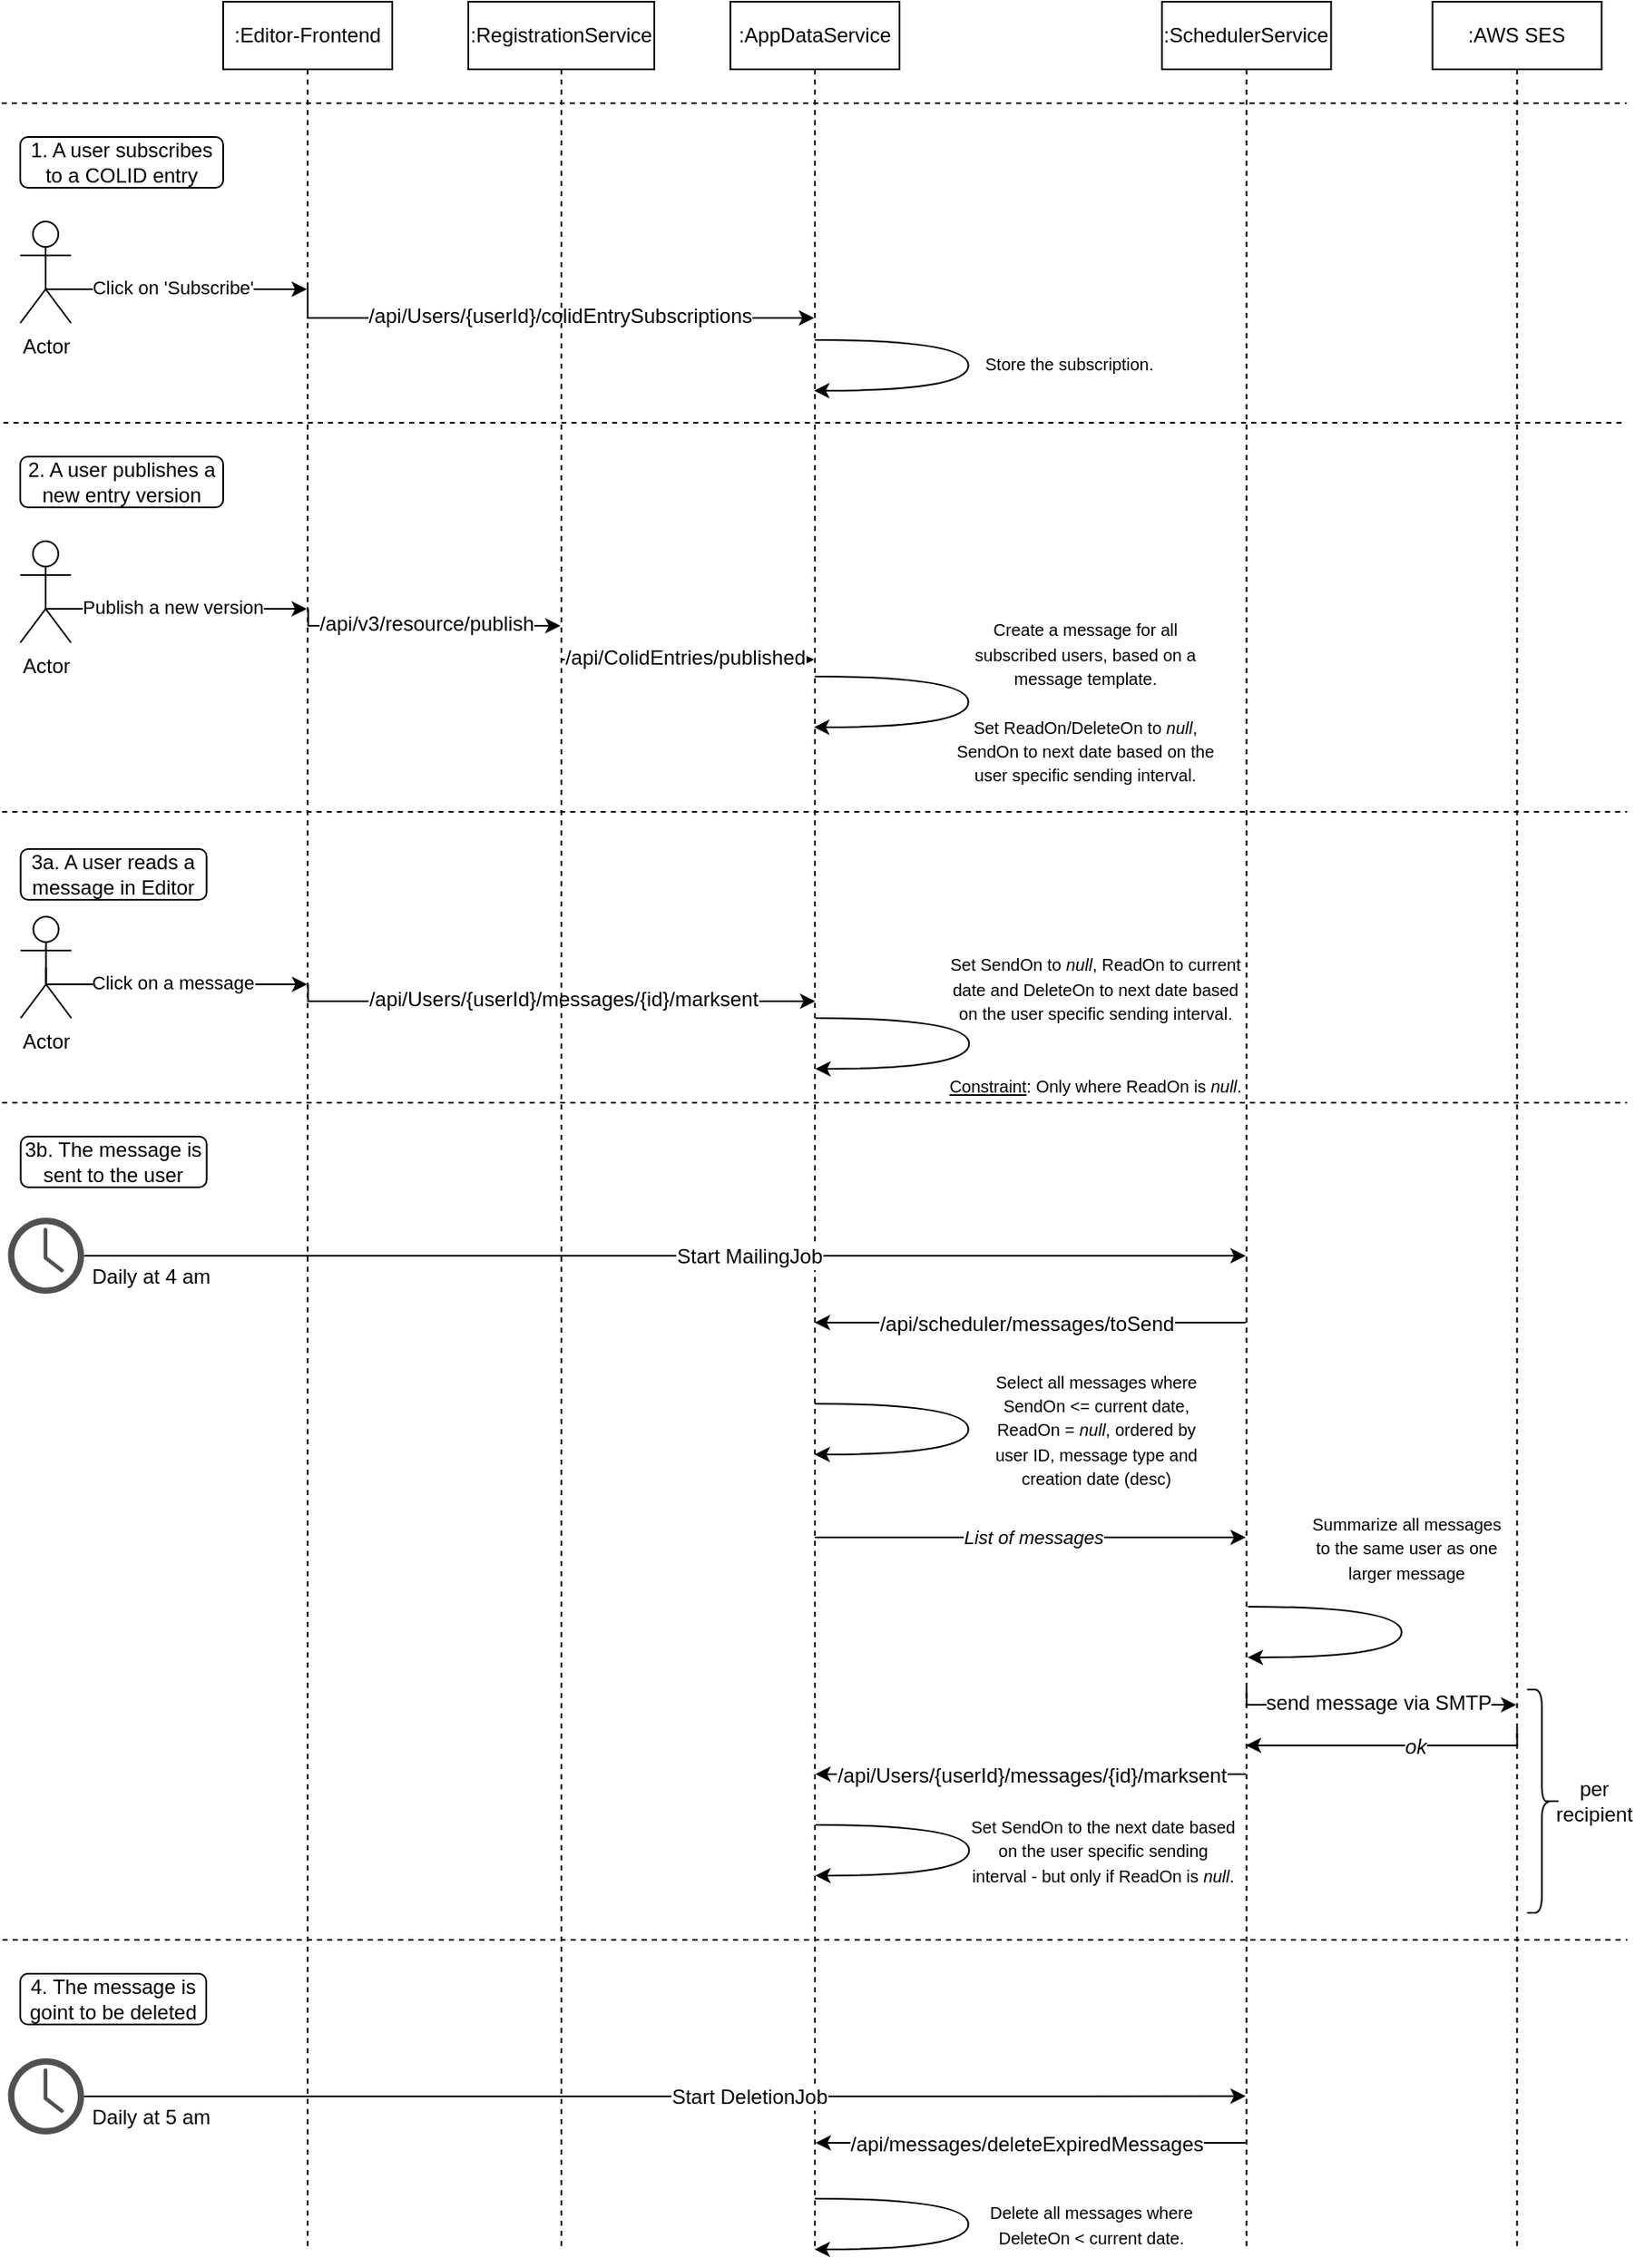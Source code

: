 <mxfile version="12.9.13" type="device"><diagram id="GX6SCt9iVWf9Vegw2dX1" name="Page-1"><mxGraphModel dx="1326" dy="730" grid="1" gridSize="10" guides="1" tooltips="1" connect="1" arrows="1" fold="1" page="1" pageScale="1" pageWidth="850" pageHeight="1100" math="0" shadow="0"><root><mxCell id="0"/><mxCell id="1" parent="0"/><mxCell id="yLNuVXAcdWpFFLTpU0eT-8" style="edgeStyle=orthogonalEdgeStyle;rounded=0;orthogonalLoop=1;jettySize=auto;html=1;exitX=0.5;exitY=0.5;exitDx=0;exitDy=0;exitPerimeter=0;" parent="1" source="yLNuVXAcdWpFFLTpU0eT-1" target="yLNuVXAcdWpFFLTpU0eT-2" edge="1"><mxGeometry relative="1" as="geometry"><Array as="points"><mxPoint x="65" y="240"/></Array></mxGeometry></mxCell><mxCell id="yLNuVXAcdWpFFLTpU0eT-9" value="Click on 'Subscribe'" style="edgeLabel;html=1;align=center;verticalAlign=middle;resizable=0;points=[];" parent="yLNuVXAcdWpFFLTpU0eT-8" vertex="1" connectable="0"><mxGeometry x="0.41" y="1" relative="1" as="geometry"><mxPoint x="-31" as="offset"/></mxGeometry></mxCell><mxCell id="yLNuVXAcdWpFFLTpU0eT-1" value="Actor" style="shape=umlActor;verticalLabelPosition=bottom;labelBackgroundColor=#ffffff;verticalAlign=top;html=1;outlineConnect=0;" parent="1" vertex="1"><mxGeometry x="50" y="200" width="30" height="60" as="geometry"/></mxCell><mxCell id="yLNuVXAcdWpFFLTpU0eT-2" value=":Editor-Frontend" style="shape=umlLifeline;perimeter=lifelinePerimeter;whiteSpace=wrap;html=1;container=1;collapsible=0;recursiveResize=0;outlineConnect=0;" parent="1" vertex="1"><mxGeometry x="170" y="70" width="100" height="1330" as="geometry"/></mxCell><mxCell id="yLNuVXAcdWpFFLTpU0eT-3" value="" style="pointerEvents=1;shadow=0;dashed=0;html=1;strokeColor=none;fillColor=#505050;labelPosition=center;verticalLabelPosition=bottom;verticalAlign=top;outlineConnect=0;align=center;shape=mxgraph.office.concepts.clock;" parent="1" vertex="1"><mxGeometry x="42.75" y="789" width="45" height="45" as="geometry"/></mxCell><mxCell id="yLNuVXAcdWpFFLTpU0eT-5" value=":AppDataService" style="shape=umlLifeline;perimeter=lifelinePerimeter;whiteSpace=wrap;html=1;container=1;collapsible=0;recursiveResize=0;outlineConnect=0;" parent="1" vertex="1"><mxGeometry x="470" y="70" width="100" height="1330" as="geometry"/></mxCell><mxCell id="yLNuVXAcdWpFFLTpU0eT-6" value=":SchedulerService" style="shape=umlLifeline;perimeter=lifelinePerimeter;whiteSpace=wrap;html=1;container=1;collapsible=0;recursiveResize=0;outlineConnect=0;" parent="1" vertex="1"><mxGeometry x="725.25" y="70" width="100" height="1330" as="geometry"/></mxCell><mxCell id="yLNuVXAcdWpFFLTpU0eT-7" value=":AWS SES" style="shape=umlLifeline;perimeter=lifelinePerimeter;whiteSpace=wrap;html=1;container=1;collapsible=0;recursiveResize=0;outlineConnect=0;" parent="1" vertex="1"><mxGeometry x="885.25" y="70" width="100" height="1330" as="geometry"/></mxCell><mxCell id="yLNuVXAcdWpFFLTpU0eT-10" style="edgeStyle=orthogonalEdgeStyle;rounded=0;orthogonalLoop=1;jettySize=auto;html=1;exitX=0.5;exitY=0.5;exitDx=0;exitDy=0;exitPerimeter=0;" parent="1" edge="1"><mxGeometry relative="1" as="geometry"><mxPoint x="220" y="237" as="sourcePoint"/><mxPoint x="519.5" y="257" as="targetPoint"/><Array as="points"><mxPoint x="220" y="257"/></Array></mxGeometry></mxCell><mxCell id="yLNuVXAcdWpFFLTpU0eT-11" value="&lt;font style=&quot;font-size: 12px&quot;&gt;/api/Users/{userId}/colidEntrySubscriptions&lt;/font&gt;" style="edgeLabel;html=1;align=center;verticalAlign=middle;resizable=0;points=[];" parent="yLNuVXAcdWpFFLTpU0eT-10" vertex="1" connectable="0"><mxGeometry x="0.41" y="1" relative="1" as="geometry"><mxPoint x="-56" as="offset"/></mxGeometry></mxCell><mxCell id="yLNuVXAcdWpFFLTpU0eT-12" value="" style="endArrow=none;dashed=1;html=1;" parent="1" edge="1"><mxGeometry width="50" height="50" relative="1" as="geometry"><mxPoint x="40" y="319" as="sourcePoint"/><mxPoint x="1000" y="319" as="targetPoint"/></mxGeometry></mxCell><mxCell id="yLNuVXAcdWpFFLTpU0eT-13" value="Actor" style="shape=umlActor;verticalLabelPosition=bottom;labelBackgroundColor=#ffffff;verticalAlign=top;html=1;outlineConnect=0;" parent="1" vertex="1"><mxGeometry x="50.22" y="611" width="30" height="60" as="geometry"/></mxCell><mxCell id="yLNuVXAcdWpFFLTpU0eT-14" value="1. A user subscribes to a COLID entry" style="rounded=1;whiteSpace=wrap;html=1;" parent="1" vertex="1"><mxGeometry x="50" y="150" width="120" height="30" as="geometry"/></mxCell><mxCell id="yLNuVXAcdWpFFLTpU0eT-15" value="3a. A user reads a message in Editor" style="rounded=1;whiteSpace=wrap;html=1;" parent="1" vertex="1"><mxGeometry x="50.22" y="571" width="110" height="30" as="geometry"/></mxCell><mxCell id="yLNuVXAcdWpFFLTpU0eT-16" value="" style="endArrow=none;dashed=1;html=1;" parent="1" edge="1"><mxGeometry width="50" height="50" relative="1" as="geometry"><mxPoint x="39" y="130" as="sourcePoint"/><mxPoint x="1000" y="130" as="targetPoint"/></mxGeometry></mxCell><mxCell id="yLNuVXAcdWpFFLTpU0eT-19" style="edgeStyle=orthogonalEdgeStyle;rounded=0;orthogonalLoop=1;jettySize=auto;html=1;exitX=0.5;exitY=0.5;exitDx=0;exitDy=0;exitPerimeter=0;" parent="1" edge="1"><mxGeometry relative="1" as="geometry"><mxPoint x="65.22" y="641" as="sourcePoint"/><mxPoint x="219.72" y="651" as="targetPoint"/><Array as="points"><mxPoint x="65.22" y="651"/></Array></mxGeometry></mxCell><mxCell id="yLNuVXAcdWpFFLTpU0eT-20" value="Click on a message" style="edgeLabel;html=1;align=center;verticalAlign=middle;resizable=0;points=[];" parent="yLNuVXAcdWpFFLTpU0eT-19" vertex="1" connectable="0"><mxGeometry x="0.41" y="1" relative="1" as="geometry"><mxPoint x="-31" as="offset"/></mxGeometry></mxCell><mxCell id="yLNuVXAcdWpFFLTpU0eT-22" style="edgeStyle=orthogonalEdgeStyle;rounded=0;orthogonalLoop=1;jettySize=auto;html=1;exitX=0.5;exitY=0.5;exitDx=0;exitDy=0;exitPerimeter=0;" parent="1" edge="1"><mxGeometry relative="1" as="geometry"><mxPoint x="220.22" y="651" as="sourcePoint"/><mxPoint x="520.22" y="661" as="targetPoint"/><Array as="points"><mxPoint x="220.22" y="661"/><mxPoint x="520.22" y="661"/></Array></mxGeometry></mxCell><mxCell id="yLNuVXAcdWpFFLTpU0eT-23" value="&lt;font style=&quot;font-size: 12px&quot;&gt;/api/Users/{userId}/messages/{id}/marksent&lt;/font&gt;" style="edgeLabel;html=1;align=center;verticalAlign=middle;resizable=0;points=[];strokeColor=#FFFFFF;" parent="yLNuVXAcdWpFFLTpU0eT-22" vertex="1" connectable="0"><mxGeometry x="0.41" y="1" relative="1" as="geometry"><mxPoint x="-58.33" as="offset"/></mxGeometry></mxCell><mxCell id="yLNuVXAcdWpFFLTpU0eT-26" value="" style="curved=1;endArrow=classic;html=1;" parent="1" edge="1"><mxGeometry width="50" height="50" relative="1" as="geometry"><mxPoint x="520" y="469" as="sourcePoint"/><mxPoint x="519.5" y="499" as="targetPoint"/><Array as="points"><mxPoint x="610.5" y="469"/><mxPoint x="611" y="499"/></Array></mxGeometry></mxCell><mxCell id="yLNuVXAcdWpFFLTpU0eT-27" value="2. A user publishes a new entry version" style="rounded=1;whiteSpace=wrap;html=1;" parent="1" vertex="1"><mxGeometry x="50" y="339" width="120" height="30" as="geometry"/></mxCell><mxCell id="yLNuVXAcdWpFFLTpU0eT-28" style="edgeStyle=orthogonalEdgeStyle;rounded=0;orthogonalLoop=1;jettySize=auto;html=1;exitX=0.5;exitY=0.5;exitDx=0;exitDy=0;exitPerimeter=0;" parent="1" source="yLNuVXAcdWpFFLTpU0eT-30" edge="1"><mxGeometry relative="1" as="geometry"><mxPoint x="219.5" y="429" as="targetPoint"/><Array as="points"><mxPoint x="65" y="429"/></Array></mxGeometry></mxCell><mxCell id="yLNuVXAcdWpFFLTpU0eT-29" value="Publish a new version" style="edgeLabel;html=1;align=center;verticalAlign=middle;resizable=0;points=[];" parent="yLNuVXAcdWpFFLTpU0eT-28" vertex="1" connectable="0"><mxGeometry x="0.41" y="1" relative="1" as="geometry"><mxPoint x="-31" as="offset"/></mxGeometry></mxCell><mxCell id="yLNuVXAcdWpFFLTpU0eT-30" value="Actor" style="shape=umlActor;verticalLabelPosition=bottom;labelBackgroundColor=#ffffff;verticalAlign=top;html=1;outlineConnect=0;" parent="1" vertex="1"><mxGeometry x="50" y="389" width="30" height="60" as="geometry"/></mxCell><mxCell id="yLNuVXAcdWpFFLTpU0eT-32" value=":RegistrationService" style="shape=umlLifeline;perimeter=lifelinePerimeter;whiteSpace=wrap;html=1;container=1;collapsible=0;recursiveResize=0;outlineConnect=0;" parent="1" vertex="1"><mxGeometry x="315" y="70" width="110" height="1330" as="geometry"/></mxCell><mxCell id="yLNuVXAcdWpFFLTpU0eT-33" style="edgeStyle=orthogonalEdgeStyle;rounded=0;orthogonalLoop=1;jettySize=auto;html=1;exitX=0.5;exitY=0.5;exitDx=0;exitDy=0;exitPerimeter=0;" parent="1" edge="1"><mxGeometry relative="1" as="geometry"><mxPoint x="220.25" y="429" as="sourcePoint"/><mxPoint x="369.5" y="439" as="targetPoint"/><Array as="points"><mxPoint x="220" y="439"/></Array></mxGeometry></mxCell><mxCell id="yLNuVXAcdWpFFLTpU0eT-34" value="&lt;span style=&quot;font-size: 12px ; text-align: left&quot;&gt;/api/v3/resource/publish&lt;/span&gt;" style="edgeLabel;html=1;align=center;verticalAlign=middle;resizable=0;points=[];" parent="yLNuVXAcdWpFFLTpU0eT-33" vertex="1" connectable="0"><mxGeometry x="0.41" y="1" relative="1" as="geometry"><mxPoint x="-32.3" as="offset"/></mxGeometry></mxCell><mxCell id="yLNuVXAcdWpFFLTpU0eT-36" style="edgeStyle=orthogonalEdgeStyle;rounded=0;orthogonalLoop=1;jettySize=auto;html=1;" parent="1" edge="1"><mxGeometry relative="1" as="geometry"><mxPoint x="370" y="459" as="sourcePoint"/><mxPoint x="519.5" y="459" as="targetPoint"/><Array as="points"><mxPoint x="440" y="459"/><mxPoint x="440" y="459"/></Array></mxGeometry></mxCell><mxCell id="yLNuVXAcdWpFFLTpU0eT-37" value="&lt;span style=&quot;font-size: 12px ; text-align: left&quot;&gt;/api/ColidEntries/published&lt;/span&gt;" style="edgeLabel;html=1;align=center;verticalAlign=middle;resizable=0;points=[];" parent="yLNuVXAcdWpFFLTpU0eT-36" vertex="1" connectable="0"><mxGeometry x="0.41" y="1" relative="1" as="geometry"><mxPoint x="-32.3" as="offset"/></mxGeometry></mxCell><mxCell id="yLNuVXAcdWpFFLTpU0eT-39" value="&lt;font style=&quot;font-size: 10px&quot;&gt;Create a message for all subscribed users, based on a message template.&lt;br&gt;&lt;br&gt;Set ReadOn/DeleteOn to &lt;i&gt;null&lt;/i&gt;, SendOn to next date based on the user specific sending interval.&lt;/font&gt;" style="text;html=1;strokeColor=none;fillColor=none;align=center;verticalAlign=middle;whiteSpace=wrap;rounded=0;" parent="1" vertex="1"><mxGeometry x="600" y="449" width="160" height="70" as="geometry"/></mxCell><mxCell id="yLNuVXAcdWpFFLTpU0eT-40" value="3b. The message is sent to the user" style="rounded=1;whiteSpace=wrap;html=1;" parent="1" vertex="1"><mxGeometry x="50.25" y="741" width="110" height="30" as="geometry"/></mxCell><mxCell id="yLNuVXAcdWpFFLTpU0eT-41" value="4. The message is goint to be deleted" style="rounded=1;whiteSpace=wrap;html=1;" parent="1" vertex="1"><mxGeometry x="50" y="1236" width="110" height="30" as="geometry"/></mxCell><mxCell id="yLNuVXAcdWpFFLTpU0eT-43" value="" style="endArrow=none;dashed=1;html=1;" parent="1" edge="1"><mxGeometry width="50" height="50" relative="1" as="geometry"><mxPoint x="39.25" y="549" as="sourcePoint"/><mxPoint x="1000.25" y="549" as="targetPoint"/></mxGeometry></mxCell><mxCell id="yLNuVXAcdWpFFLTpU0eT-44" value="" style="curved=1;endArrow=classic;html=1;" parent="1" edge="1"><mxGeometry width="50" height="50" relative="1" as="geometry"><mxPoint x="520.44" y="671.0" as="sourcePoint"/><mxPoint x="520.25" y="701.0" as="targetPoint"/><Array as="points"><mxPoint x="610.94" y="671"/><mxPoint x="611.44" y="701"/></Array></mxGeometry></mxCell><mxCell id="yLNuVXAcdWpFFLTpU0eT-45" value="&lt;font style=&quot;font-size: 10px&quot;&gt;Set SendOn to &lt;i&gt;null&lt;/i&gt;, ReadOn&amp;nbsp;to current date&amp;nbsp;and DeleteOn to next date based on the user specific sending interval.&lt;br&gt;&lt;br&gt;&lt;br&gt;&lt;u&gt;Constraint&lt;/u&gt;: Only where ReadOn is &lt;i&gt;null&lt;/i&gt;.&lt;br&gt;&lt;/font&gt;" style="text;html=1;strokeColor=none;fillColor=none;align=center;verticalAlign=middle;whiteSpace=wrap;rounded=0;" parent="1" vertex="1"><mxGeometry x="596.25" y="650" width="179.75" height="50" as="geometry"/></mxCell><mxCell id="yLNuVXAcdWpFFLTpU0eT-46" value="" style="endArrow=none;dashed=1;html=1;" parent="1" edge="1"><mxGeometry width="50" height="50" relative="1" as="geometry"><mxPoint x="39.25" y="721" as="sourcePoint"/><mxPoint x="1000.25" y="721" as="targetPoint"/></mxGeometry></mxCell><mxCell id="yLNuVXAcdWpFFLTpU0eT-47" style="edgeStyle=orthogonalEdgeStyle;rounded=0;orthogonalLoop=1;jettySize=auto;html=1;" parent="1" source="yLNuVXAcdWpFFLTpU0eT-3" edge="1"><mxGeometry relative="1" as="geometry"><mxPoint x="90.25" y="811" as="sourcePoint"/><mxPoint x="774.75" y="811.5" as="targetPoint"/><Array as="points"><mxPoint x="580" y="812"/><mxPoint x="580" y="812"/></Array></mxGeometry></mxCell><mxCell id="yLNuVXAcdWpFFLTpU0eT-48" value="&lt;font style=&quot;font-size: 12px&quot;&gt;Start MailingJob&lt;/font&gt;" style="edgeLabel;html=1;align=center;verticalAlign=middle;resizable=0;points=[];" parent="yLNuVXAcdWpFFLTpU0eT-47" vertex="1" connectable="0"><mxGeometry x="0.41" y="1" relative="1" as="geometry"><mxPoint x="-91.67" y="1" as="offset"/></mxGeometry></mxCell><mxCell id="yLNuVXAcdWpFFLTpU0eT-50" style="edgeStyle=orthogonalEdgeStyle;rounded=0;orthogonalLoop=1;jettySize=auto;html=1;" parent="1" edge="1"><mxGeometry relative="1" as="geometry"><mxPoint x="774.75" y="851" as="sourcePoint"/><mxPoint x="519.917" y="851.0" as="targetPoint"/><Array as="points"><mxPoint x="690" y="851"/><mxPoint x="690" y="851"/></Array></mxGeometry></mxCell><mxCell id="yLNuVXAcdWpFFLTpU0eT-51" value="&lt;span style=&quot;font-size: 12px ; text-align: left&quot;&gt;/api/scheduler/messages/toSend&lt;/span&gt;" style="edgeLabel;html=1;align=center;verticalAlign=middle;resizable=0;points=[];" parent="yLNuVXAcdWpFFLTpU0eT-50" vertex="1" connectable="0"><mxGeometry x="0.41" y="1" relative="1" as="geometry"><mxPoint x="49.67" as="offset"/></mxGeometry></mxCell><mxCell id="yLNuVXAcdWpFFLTpU0eT-52" style="edgeStyle=orthogonalEdgeStyle;rounded=0;orthogonalLoop=1;jettySize=auto;html=1;" parent="1" edge="1"><mxGeometry relative="1" as="geometry"><mxPoint x="519.917" y="978.0" as="sourcePoint"/><mxPoint x="774.75" y="978.0" as="targetPoint"/><Array as="points"><mxPoint x="690" y="978"/><mxPoint x="690" y="978"/></Array></mxGeometry></mxCell><mxCell id="yLNuVXAcdWpFFLTpU0eT-58" value="&lt;i&gt;List of messages&lt;/i&gt;&lt;i&gt;&lt;br&gt;&lt;/i&gt;" style="edgeLabel;html=1;align=center;verticalAlign=middle;resizable=0;points=[];" parent="yLNuVXAcdWpFFLTpU0eT-52" vertex="1" connectable="0"><mxGeometry x="0.168" relative="1" as="geometry"><mxPoint x="-19.67" as="offset"/></mxGeometry></mxCell><mxCell id="yLNuVXAcdWpFFLTpU0eT-54" style="edgeStyle=orthogonalEdgeStyle;rounded=0;orthogonalLoop=1;jettySize=auto;html=1;exitX=0.5;exitY=0.5;exitDx=0;exitDy=0;exitPerimeter=0;" parent="1" edge="1"><mxGeometry relative="1" as="geometry"><mxPoint x="775.25" y="1067" as="sourcePoint"/><mxPoint x="934.75" y="1077" as="targetPoint"/><Array as="points"><mxPoint x="775.25" y="1077"/></Array></mxGeometry></mxCell><mxCell id="yLNuVXAcdWpFFLTpU0eT-55" value="&lt;font style=&quot;font-size: 12px&quot;&gt;send message via SMTP&lt;/font&gt;" style="edgeLabel;html=1;align=center;verticalAlign=middle;resizable=0;points=[];" parent="yLNuVXAcdWpFFLTpU0eT-54" vertex="1" connectable="0"><mxGeometry x="0.41" y="1" relative="1" as="geometry"><mxPoint x="-32.5" as="offset"/></mxGeometry></mxCell><mxCell id="yLNuVXAcdWpFFLTpU0eT-56" style="edgeStyle=orthogonalEdgeStyle;rounded=0;orthogonalLoop=1;jettySize=auto;html=1;exitX=0.5;exitY=0.746;exitDx=0;exitDy=0;exitPerimeter=0;" parent="1" edge="1"><mxGeometry relative="1" as="geometry"><mxPoint x="935.25" y="1090.82" as="sourcePoint"/><mxPoint x="774.917" y="1101.0" as="targetPoint"/><Array as="points"><mxPoint x="935.25" y="1101"/></Array></mxGeometry></mxCell><mxCell id="yLNuVXAcdWpFFLTpU0eT-57" value="&lt;span style=&quot;font-size: 12px ; text-align: left&quot;&gt;&lt;i&gt;ok&lt;/i&gt;&lt;/span&gt;" style="edgeLabel;html=1;align=center;verticalAlign=middle;resizable=0;points=[];" parent="yLNuVXAcdWpFFLTpU0eT-56" vertex="1" connectable="0"><mxGeometry x="0.41" y="1" relative="1" as="geometry"><mxPoint x="49.67" as="offset"/></mxGeometry></mxCell><mxCell id="yLNuVXAcdWpFFLTpU0eT-59" value="" style="curved=1;endArrow=classic;html=1;" parent="1" edge="1"><mxGeometry width="50" height="50" relative="1" as="geometry"><mxPoint x="776.19" y="1019" as="sourcePoint"/><mxPoint x="776.0" y="1049" as="targetPoint"/><Array as="points"><mxPoint x="866.69" y="1019"/><mxPoint x="867.19" y="1049"/></Array></mxGeometry></mxCell><mxCell id="yLNuVXAcdWpFFLTpU0eT-60" value="&lt;span style=&quot;font-size: 10px&quot;&gt;Summarize all messages to the same user as one larger message&lt;/span&gt;" style="text;html=1;strokeColor=none;fillColor=none;align=center;verticalAlign=middle;whiteSpace=wrap;rounded=0;" parent="1" vertex="1"><mxGeometry x="810" y="959" width="120" height="50" as="geometry"/></mxCell><mxCell id="yLNuVXAcdWpFFLTpU0eT-62" style="edgeStyle=orthogonalEdgeStyle;rounded=0;orthogonalLoop=1;jettySize=auto;html=1;" parent="1" edge="1"><mxGeometry relative="1" as="geometry"><mxPoint x="774.75" y="1118" as="sourcePoint"/><mxPoint x="520.247" y="1118.0" as="targetPoint"/><Array as="points"><mxPoint x="680" y="1118"/><mxPoint x="680" y="1118"/></Array></mxGeometry></mxCell><mxCell id="yLNuVXAcdWpFFLTpU0eT-63" value="&lt;div style=&quot;text-align: left&quot;&gt;&lt;span style=&quot;font-size: 12px&quot;&gt;/api/Users/{userId}/messages/{id}/marksent&lt;/span&gt;&lt;br&gt;&lt;/div&gt;" style="edgeLabel;html=1;align=center;verticalAlign=middle;resizable=0;points=[];" parent="yLNuVXAcdWpFFLTpU0eT-62" vertex="1" connectable="0"><mxGeometry x="0.41" y="1" relative="1" as="geometry"><mxPoint x="52.67" as="offset"/></mxGeometry></mxCell><mxCell id="yLNuVXAcdWpFFLTpU0eT-65" value="" style="shape=curlyBracket;whiteSpace=wrap;html=1;rounded=1;strokeColor=#000000;fillColor=#FFCCCC;size=0.567;rotation=-180;" parent="1" vertex="1"><mxGeometry x="941.25" y="1068" width="20" height="132" as="geometry"/></mxCell><mxCell id="yLNuVXAcdWpFFLTpU0eT-66" value="per recipient" style="text;html=1;strokeColor=none;fillColor=none;align=center;verticalAlign=middle;whiteSpace=wrap;rounded=0;" parent="1" vertex="1"><mxGeometry x="961.25" y="1124" width="40" height="20" as="geometry"/></mxCell><mxCell id="yLNuVXAcdWpFFLTpU0eT-67" value="" style="endArrow=none;dashed=1;html=1;" parent="1" edge="1"><mxGeometry width="50" height="50" relative="1" as="geometry"><mxPoint x="39.5" y="1216" as="sourcePoint"/><mxPoint x="1000.5" y="1216" as="targetPoint"/></mxGeometry></mxCell><mxCell id="yLNuVXAcdWpFFLTpU0eT-68" value="" style="curved=1;endArrow=classic;html=1;" parent="1" edge="1"><mxGeometry width="50" height="50" relative="1" as="geometry"><mxPoint x="520.44" y="1148" as="sourcePoint"/><mxPoint x="520.25" y="1178" as="targetPoint"/><Array as="points"><mxPoint x="610.94" y="1148"/><mxPoint x="611.44" y="1178"/></Array></mxGeometry></mxCell><mxCell id="yLNuVXAcdWpFFLTpU0eT-69" value="&lt;font style=&quot;font-size: 10px&quot;&gt;Set SendOn to the&amp;nbsp;&lt;/font&gt;&lt;span style=&quot;font-size: 10px&quot;&gt;next date based on the user specific sending interval - but only if ReadOn is &lt;i&gt;null&lt;/i&gt;.&lt;/span&gt;" style="text;html=1;strokeColor=none;fillColor=none;align=center;verticalAlign=middle;whiteSpace=wrap;rounded=0;" parent="1" vertex="1"><mxGeometry x="611" y="1138" width="159" height="50" as="geometry"/></mxCell><mxCell id="yLNuVXAcdWpFFLTpU0eT-70" value="" style="pointerEvents=1;shadow=0;dashed=0;html=1;strokeColor=none;fillColor=#505050;labelPosition=center;verticalLabelPosition=bottom;verticalAlign=top;outlineConnect=0;align=center;shape=mxgraph.office.concepts.clock;" parent="1" vertex="1"><mxGeometry x="42.75" y="1286" width="45" height="45" as="geometry"/></mxCell><mxCell id="yLNuVXAcdWpFFLTpU0eT-71" style="edgeStyle=orthogonalEdgeStyle;rounded=0;orthogonalLoop=1;jettySize=auto;html=1;" parent="1" source="yLNuVXAcdWpFFLTpU0eT-70" edge="1"><mxGeometry relative="1" as="geometry"><mxPoint x="90.25" y="1308" as="sourcePoint"/><mxPoint x="774.75" y="1308.429" as="targetPoint"/><Array as="points"><mxPoint x="580" y="1309"/><mxPoint x="580" y="1309"/></Array></mxGeometry></mxCell><mxCell id="yLNuVXAcdWpFFLTpU0eT-72" value="&lt;font style=&quot;font-size: 12px&quot;&gt;Start DeletionJob&lt;/font&gt;" style="edgeLabel;html=1;align=center;verticalAlign=middle;resizable=0;points=[];" parent="yLNuVXAcdWpFFLTpU0eT-71" vertex="1" connectable="0"><mxGeometry x="0.41" y="1" relative="1" as="geometry"><mxPoint x="-91.67" y="1" as="offset"/></mxGeometry></mxCell><mxCell id="yLNuVXAcdWpFFLTpU0eT-73" style="edgeStyle=orthogonalEdgeStyle;rounded=0;orthogonalLoop=1;jettySize=auto;html=1;" parent="1" edge="1"><mxGeometry relative="1" as="geometry"><mxPoint x="774.75" y="1336" as="sourcePoint"/><mxPoint x="520.417" y="1336.0" as="targetPoint"/><Array as="points"><mxPoint x="700" y="1336"/><mxPoint x="700" y="1336"/></Array></mxGeometry></mxCell><mxCell id="yLNuVXAcdWpFFLTpU0eT-74" value="&lt;span style=&quot;font-size: 12px ; text-align: left&quot;&gt;/api/messages/deleteExpiredMessages&lt;/span&gt;" style="edgeLabel;html=1;align=center;verticalAlign=middle;resizable=0;points=[];" parent="yLNuVXAcdWpFFLTpU0eT-73" vertex="1" connectable="0"><mxGeometry x="0.41" y="1" relative="1" as="geometry"><mxPoint x="49.67" as="offset"/></mxGeometry></mxCell><mxCell id="VMJe8dhZ-b81uGhRi-hT-3" value="" style="curved=1;endArrow=classic;html=1;" parent="1" edge="1"><mxGeometry width="50" height="50" relative="1" as="geometry"><mxPoint x="520.0" y="899" as="sourcePoint"/><mxPoint x="519.81" y="929" as="targetPoint"/><Array as="points"><mxPoint x="610.5" y="899"/><mxPoint x="611" y="929"/></Array></mxGeometry></mxCell><mxCell id="VMJe8dhZ-b81uGhRi-hT-4" value="&lt;span style=&quot;font-size: 10px&quot;&gt;Select all messages where SendOn &amp;lt;= current date, ReadOn = &lt;i&gt;null&lt;/i&gt;, ordered by user ID, message type and creation date (desc)&lt;/span&gt;" style="text;html=1;strokeColor=none;fillColor=none;align=center;verticalAlign=middle;whiteSpace=wrap;rounded=0;" parent="1" vertex="1"><mxGeometry x="618.75" y="889" width="134.75" height="50" as="geometry"/></mxCell><mxCell id="VMJe8dhZ-b81uGhRi-hT-5" value="" style="curved=1;endArrow=classic;html=1;" parent="1" edge="1"><mxGeometry width="50" height="50" relative="1" as="geometry"><mxPoint x="520.0" y="1369" as="sourcePoint"/><mxPoint x="519.81" y="1399" as="targetPoint"/><Array as="points"><mxPoint x="610.5" y="1369"/><mxPoint x="611" y="1399"/></Array></mxGeometry></mxCell><mxCell id="VMJe8dhZ-b81uGhRi-hT-6" value="&lt;span style=&quot;font-size: 10px&quot;&gt;Delete all messages where DeleteOn &amp;lt; current date.&lt;/span&gt;" style="text;html=1;strokeColor=none;fillColor=none;align=center;verticalAlign=middle;whiteSpace=wrap;rounded=0;" parent="1" vertex="1"><mxGeometry x="617" y="1359" width="133" height="50" as="geometry"/></mxCell><mxCell id="At2T0js7R6Znz1eBjG7c-1" value="" style="curved=1;endArrow=classic;html=1;" parent="1" edge="1"><mxGeometry width="50" height="50" relative="1" as="geometry"><mxPoint x="520" y="270" as="sourcePoint"/><mxPoint x="519.5" y="300" as="targetPoint"/><Array as="points"><mxPoint x="610.5" y="270"/><mxPoint x="611" y="300"/></Array></mxGeometry></mxCell><mxCell id="At2T0js7R6Znz1eBjG7c-2" value="&lt;span style=&quot;font-size: 10px&quot;&gt;Store the subscription.&lt;/span&gt;" style="text;html=1;strokeColor=none;fillColor=none;align=center;verticalAlign=middle;whiteSpace=wrap;rounded=0;" parent="1" vertex="1"><mxGeometry x="611" y="269" width="119" height="30" as="geometry"/></mxCell><mxCell id="JdDIQ3Fr9GVoI2-jD8Ob-1" value="Daily at 4 am" style="text;html=1;strokeColor=none;fillColor=none;align=center;verticalAlign=middle;whiteSpace=wrap;rounded=0;" vertex="1" parent="1"><mxGeometry x="85" y="814" width="85" height="20" as="geometry"/></mxCell><mxCell id="JdDIQ3Fr9GVoI2-jD8Ob-2" value="Daily at 5 am" style="text;html=1;strokeColor=none;fillColor=none;align=center;verticalAlign=middle;whiteSpace=wrap;rounded=0;" vertex="1" parent="1"><mxGeometry x="85" y="1311" width="85" height="20" as="geometry"/></mxCell></root></mxGraphModel></diagram></mxfile>